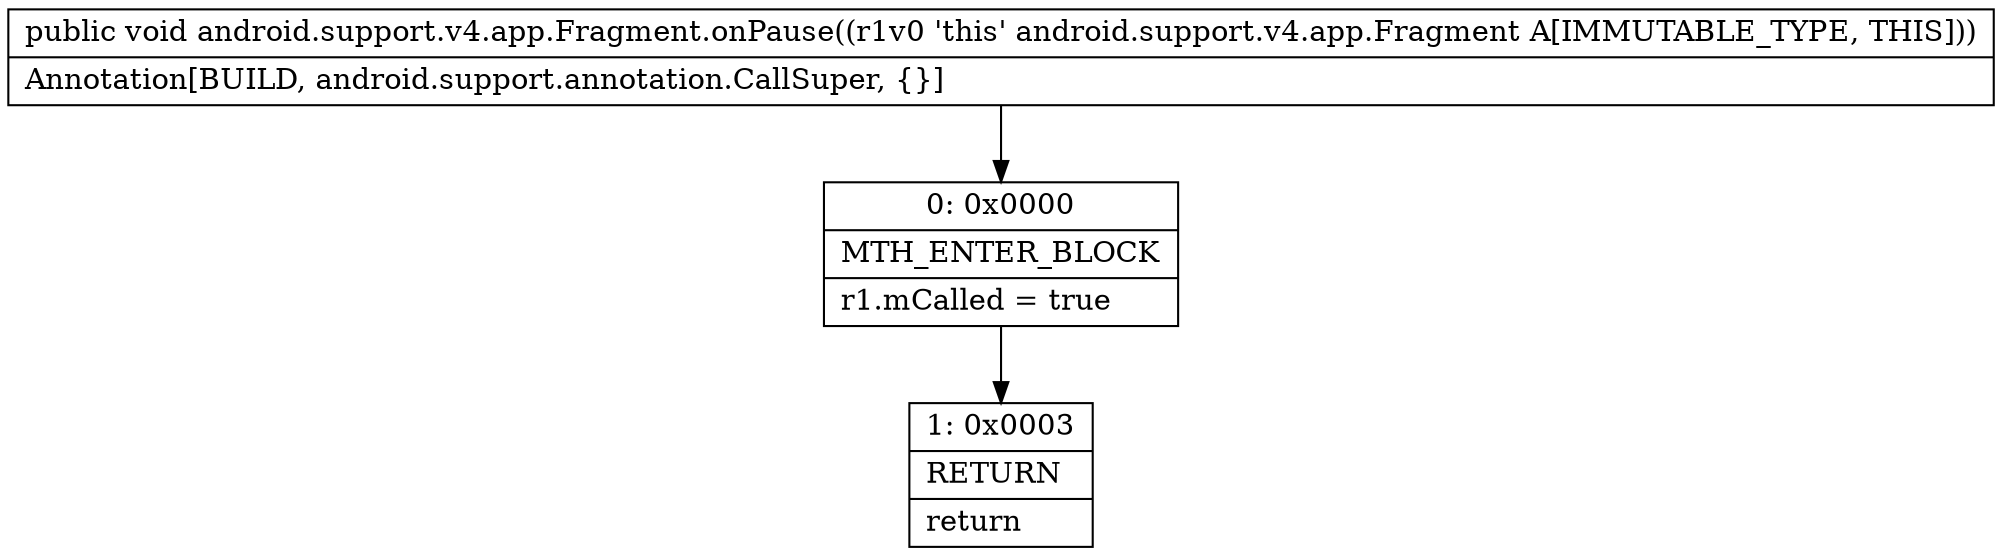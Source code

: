 digraph "CFG forandroid.support.v4.app.Fragment.onPause()V" {
Node_0 [shape=record,label="{0\:\ 0x0000|MTH_ENTER_BLOCK\l|r1.mCalled = true\l}"];
Node_1 [shape=record,label="{1\:\ 0x0003|RETURN\l|return\l}"];
MethodNode[shape=record,label="{public void android.support.v4.app.Fragment.onPause((r1v0 'this' android.support.v4.app.Fragment A[IMMUTABLE_TYPE, THIS]))  | Annotation[BUILD, android.support.annotation.CallSuper, \{\}]\l}"];
MethodNode -> Node_0;
Node_0 -> Node_1;
}

